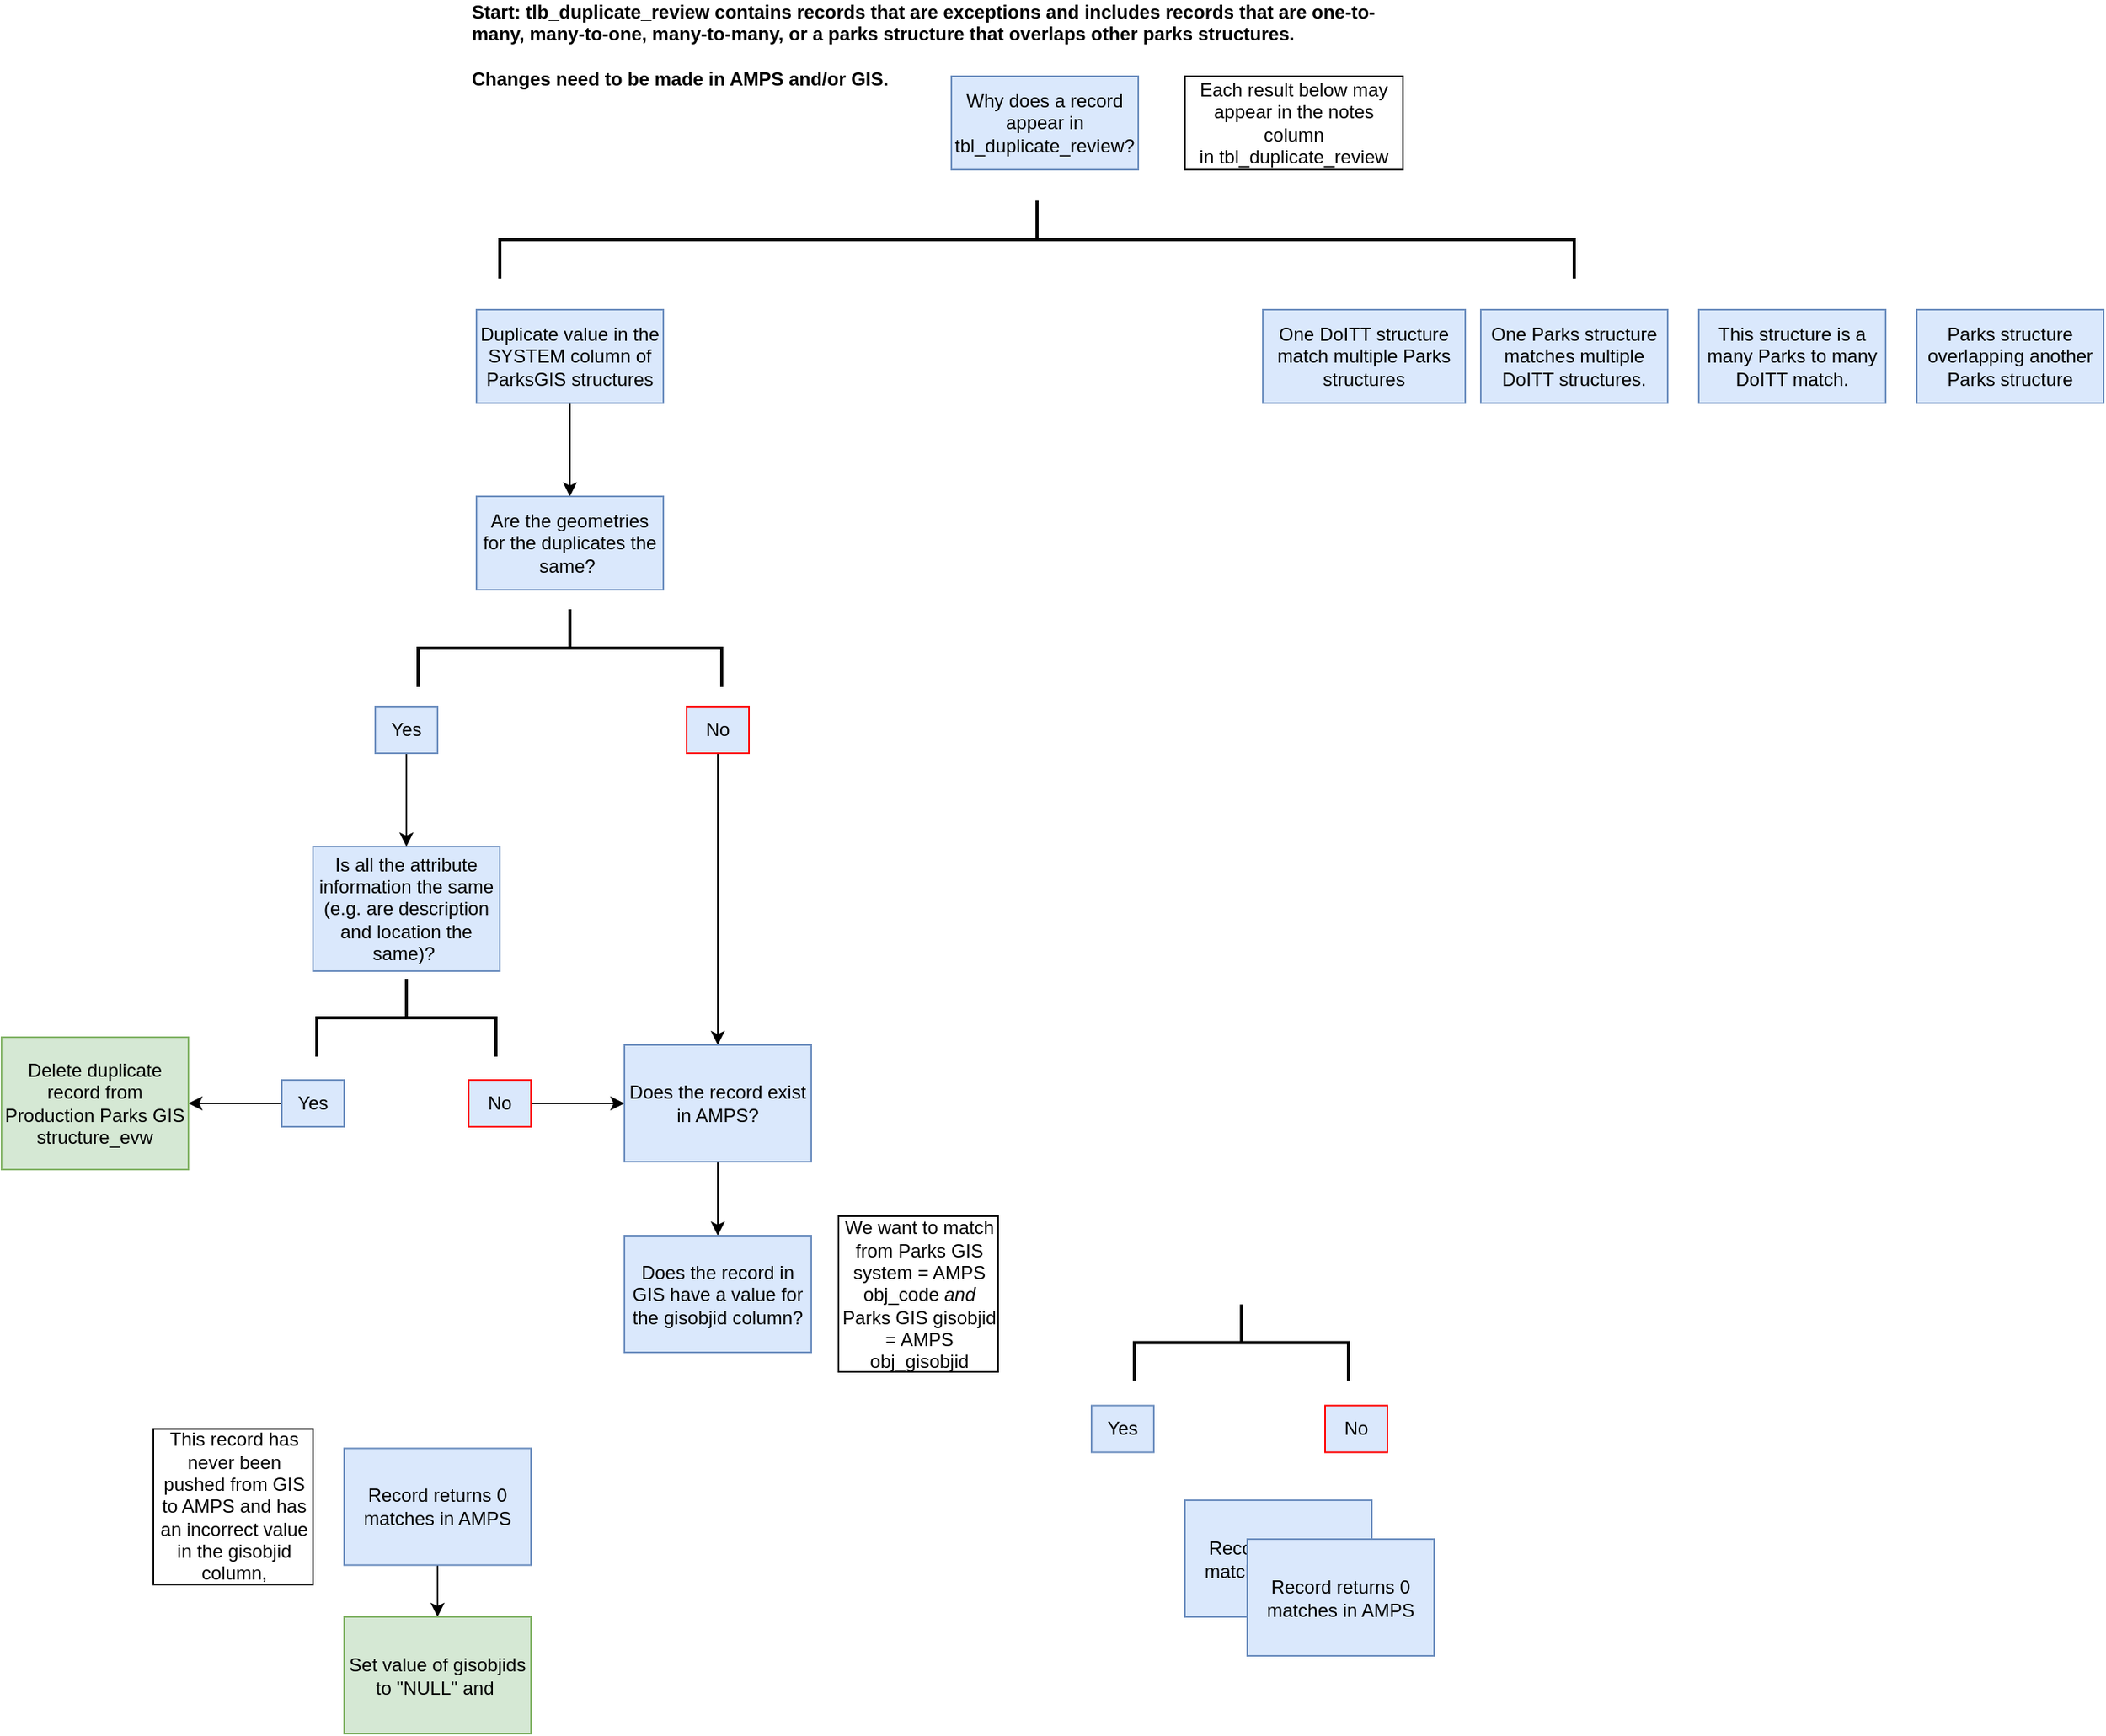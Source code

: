 <mxfile version="13.6.4" type="github">
  <diagram id="hUdBVl2sTiVrTUAv1wnK" name="Page-1">
    <mxGraphModel dx="1958" dy="1715" grid="1" gridSize="10" guides="1" tooltips="1" connect="1" arrows="1" fold="1" page="1" pageScale="1" pageWidth="850" pageHeight="1100" math="0" shadow="0">
      <root>
        <mxCell id="0" />
        <mxCell id="1" parent="0" />
        <mxCell id="Gdu_VGWDFXmtHtz_7FUW-9" value="&lt;div style=&quot;box-sizing: border-box&quot;&gt;&lt;font style=&quot;font-size: 12px&quot;&gt;This structure is a many Parks to many DoITT match.&lt;/font&gt;&lt;/div&gt;" style="rounded=0;whiteSpace=wrap;html=1;fillColor=#dae8fc;strokeColor=#6c8ebf;" vertex="1" parent="1">
          <mxGeometry x="850" y="160" width="120" height="60" as="geometry" />
        </mxCell>
        <mxCell id="Gdu_VGWDFXmtHtz_7FUW-10" value="&lt;div style=&quot;box-sizing: border-box ; font-family: &amp;#34;segoe ui&amp;#34; , , &amp;#34;apple color emoji&amp;#34; , &amp;#34;segoe ui emoji&amp;#34; , sans-serif&quot;&gt;One Parks structure matches multiple DoITT structures.&lt;/div&gt;" style="rounded=0;whiteSpace=wrap;html=1;fillColor=#dae8fc;strokeColor=#6c8ebf;" vertex="1" parent="1">
          <mxGeometry x="710" y="160" width="120" height="60" as="geometry" />
        </mxCell>
        <mxCell id="Gdu_VGWDFXmtHtz_7FUW-11" value="&lt;div style=&quot;box-sizing: border-box ; font-family: &amp;#34;segoe ui&amp;#34; , , &amp;#34;apple color emoji&amp;#34; , &amp;#34;segoe ui emoji&amp;#34; , sans-serif&quot;&gt;One DoITT structure match multiple Parks structures&lt;/div&gt;" style="rounded=0;whiteSpace=wrap;html=1;fillColor=#dae8fc;strokeColor=#6c8ebf;" vertex="1" parent="1">
          <mxGeometry x="570" y="160" width="130" height="60" as="geometry" />
        </mxCell>
        <mxCell id="Gdu_VGWDFXmtHtz_7FUW-12" value="Start: tlb_duplicate_review contains records that are exceptions and includes records that are one-to-many, many-to-one, many-to-many, or a parks structure that overlaps other parks structures.&amp;nbsp;&lt;br&gt;&lt;br&gt;Changes need to be made in AMPS and/or GIS.&amp;nbsp;" style="text;html=1;strokeColor=none;fillColor=none;align=left;verticalAlign=middle;whiteSpace=wrap;rounded=0;fontStyle=1" vertex="1" parent="1">
          <mxGeometry x="60" y="-20" width="600" height="20" as="geometry" />
        </mxCell>
        <mxCell id="Gdu_VGWDFXmtHtz_7FUW-13" value="&lt;div style=&quot;box-sizing: border-box ; font-family: &amp;#34;segoe ui&amp;#34; , , &amp;#34;apple color emoji&amp;#34; , &amp;#34;segoe ui emoji&amp;#34; , sans-serif ; font-size: 14px&quot;&gt;&lt;div style=&quot;box-sizing: border-box ; font-family: &amp;#34;segoe ui&amp;#34; , , &amp;#34;apple color emoji&amp;#34; , &amp;#34;segoe ui emoji&amp;#34; , sans-serif ; font-size: 12px&quot;&gt;Parks structure overlapping another Parks structure&lt;/div&gt;&lt;/div&gt;" style="rounded=0;whiteSpace=wrap;html=1;fillColor=#dae8fc;strokeColor=#6c8ebf;" vertex="1" parent="1">
          <mxGeometry x="990" y="160" width="120" height="60" as="geometry" />
        </mxCell>
        <mxCell id="Gdu_VGWDFXmtHtz_7FUW-21" value="" style="edgeStyle=orthogonalEdgeStyle;rounded=0;orthogonalLoop=1;jettySize=auto;html=1;" edge="1" parent="1" source="Gdu_VGWDFXmtHtz_7FUW-15">
          <mxGeometry relative="1" as="geometry">
            <mxPoint x="125" y="280" as="targetPoint" />
          </mxGeometry>
        </mxCell>
        <mxCell id="Gdu_VGWDFXmtHtz_7FUW-15" value="&lt;div style=&quot;box-sizing: border-box ; font-family: &amp;#34;segoe ui&amp;#34; , , &amp;#34;apple color emoji&amp;#34; , &amp;#34;segoe ui emoji&amp;#34; , sans-serif ; font-size: 14px&quot;&gt;&lt;div style=&quot;box-sizing: border-box ; font-family: &amp;#34;segoe ui&amp;#34; , , &amp;#34;apple color emoji&amp;#34; , &amp;#34;segoe ui emoji&amp;#34; , sans-serif ; font-size: 12px&quot;&gt;Duplicate value in the SYSTEM column of ParksGIS structures&lt;/div&gt;&lt;/div&gt;" style="rounded=0;whiteSpace=wrap;html=1;fillColor=#dae8fc;strokeColor=#6c8ebf;" vertex="1" parent="1">
          <mxGeometry x="65" y="160" width="120" height="60" as="geometry" />
        </mxCell>
        <mxCell id="Gdu_VGWDFXmtHtz_7FUW-17" value="Why does a record appear in tbl_duplicate_review?" style="rounded=0;whiteSpace=wrap;html=1;fillColor=#dae8fc;strokeColor=#6c8ebf;" vertex="1" parent="1">
          <mxGeometry x="370" y="10" width="120" height="60" as="geometry" />
        </mxCell>
        <mxCell id="Gdu_VGWDFXmtHtz_7FUW-18" value="" style="strokeWidth=2;html=1;shape=mxgraph.flowchart.annotation_2;align=left;labelPosition=right;pointerEvents=1;rotation=90;" vertex="1" parent="1">
          <mxGeometry x="400" y="-230" width="50" height="690" as="geometry" />
        </mxCell>
        <mxCell id="Gdu_VGWDFXmtHtz_7FUW-19" value="&lt;div style=&quot;box-sizing: border-box ; font-family: &amp;#34;segoe ui&amp;#34; , , &amp;#34;apple color emoji&amp;#34; , &amp;#34;segoe ui emoji&amp;#34; , sans-serif ; font-size: 14px&quot;&gt;&lt;div style=&quot;box-sizing: border-box ; font-family: &amp;#34;segoe ui&amp;#34; , , &amp;#34;apple color emoji&amp;#34; , &amp;#34;segoe ui emoji&amp;#34; , sans-serif ; font-size: 12px&quot;&gt;Each result below may appear in the notes column in&amp;nbsp;&lt;span&gt;tbl_duplicate_review&lt;/span&gt;&lt;/div&gt;&lt;/div&gt;" style="rounded=0;whiteSpace=wrap;html=1;" vertex="1" parent="1">
          <mxGeometry x="520" y="10" width="140" height="60" as="geometry" />
        </mxCell>
        <mxCell id="Gdu_VGWDFXmtHtz_7FUW-23" value="Are the geometries for the duplicates the same?&amp;nbsp;" style="rounded=0;whiteSpace=wrap;html=1;fillColor=#dae8fc;strokeColor=#6c8ebf;" vertex="1" parent="1">
          <mxGeometry x="65" y="280" width="120" height="60" as="geometry" />
        </mxCell>
        <mxCell id="Gdu_VGWDFXmtHtz_7FUW-30" value="" style="edgeStyle=orthogonalEdgeStyle;rounded=0;orthogonalLoop=1;jettySize=auto;html=1;" edge="1" parent="1" source="Gdu_VGWDFXmtHtz_7FUW-27" target="Gdu_VGWDFXmtHtz_7FUW-29">
          <mxGeometry relative="1" as="geometry" />
        </mxCell>
        <mxCell id="Gdu_VGWDFXmtHtz_7FUW-27" value="Yes" style="rounded=0;whiteSpace=wrap;html=1;fillColor=#dae8fc;strokeColor=#6c8ebf;" vertex="1" parent="1">
          <mxGeometry y="415" width="40" height="30" as="geometry" />
        </mxCell>
        <mxCell id="Gdu_VGWDFXmtHtz_7FUW-43" value="" style="edgeStyle=orthogonalEdgeStyle;rounded=0;orthogonalLoop=1;jettySize=auto;html=1;entryX=0.5;entryY=0;entryDx=0;entryDy=0;" edge="1" parent="1" source="Gdu_VGWDFXmtHtz_7FUW-28" target="Gdu_VGWDFXmtHtz_7FUW-44">
          <mxGeometry relative="1" as="geometry">
            <mxPoint x="220" y="505" as="targetPoint" />
          </mxGeometry>
        </mxCell>
        <mxCell id="Gdu_VGWDFXmtHtz_7FUW-28" value="No" style="rounded=0;whiteSpace=wrap;html=1;fillColor=#dae8fc;strokeColor=#FF0000;" vertex="1" parent="1">
          <mxGeometry x="200" y="415" width="40" height="30" as="geometry" />
        </mxCell>
        <mxCell id="Gdu_VGWDFXmtHtz_7FUW-29" value="Is all the attribute information the same (e.g. are description and location the same)?&amp;nbsp;" style="rounded=0;whiteSpace=wrap;html=1;fillColor=#dae8fc;strokeColor=#6c8ebf;" vertex="1" parent="1">
          <mxGeometry x="-40" y="505" width="120" height="80" as="geometry" />
        </mxCell>
        <mxCell id="Gdu_VGWDFXmtHtz_7FUW-55" value="" style="edgeStyle=orthogonalEdgeStyle;rounded=0;orthogonalLoop=1;jettySize=auto;html=1;" edge="1" parent="1" source="Gdu_VGWDFXmtHtz_7FUW-34" target="Gdu_VGWDFXmtHtz_7FUW-38">
          <mxGeometry relative="1" as="geometry" />
        </mxCell>
        <mxCell id="Gdu_VGWDFXmtHtz_7FUW-34" value="Yes" style="rounded=0;whiteSpace=wrap;html=1;fillColor=#dae8fc;strokeColor=#6c8ebf;" vertex="1" parent="1">
          <mxGeometry x="-60" y="655" width="40" height="30" as="geometry" />
        </mxCell>
        <mxCell id="Gdu_VGWDFXmtHtz_7FUW-60" value="" style="edgeStyle=orthogonalEdgeStyle;rounded=0;orthogonalLoop=1;jettySize=auto;html=1;" edge="1" parent="1" source="Gdu_VGWDFXmtHtz_7FUW-35" target="Gdu_VGWDFXmtHtz_7FUW-44">
          <mxGeometry relative="1" as="geometry" />
        </mxCell>
        <mxCell id="Gdu_VGWDFXmtHtz_7FUW-35" value="No" style="rounded=0;whiteSpace=wrap;html=1;fillColor=#dae8fc;strokeColor=#FF0000;" vertex="1" parent="1">
          <mxGeometry x="60" y="655" width="40" height="30" as="geometry" />
        </mxCell>
        <mxCell id="Gdu_VGWDFXmtHtz_7FUW-38" value="Delete duplicate record from Production Parks GIS structure_evw" style="rounded=0;whiteSpace=wrap;html=1;fillColor=#d5e8d4;strokeColor=#82b366;" vertex="1" parent="1">
          <mxGeometry x="-240" y="627.5" width="120" height="85" as="geometry" />
        </mxCell>
        <mxCell id="Gdu_VGWDFXmtHtz_7FUW-58" value="" style="edgeStyle=orthogonalEdgeStyle;rounded=0;orthogonalLoop=1;jettySize=auto;html=1;" edge="1" parent="1" source="Gdu_VGWDFXmtHtz_7FUW-44" target="Gdu_VGWDFXmtHtz_7FUW-52">
          <mxGeometry relative="1" as="geometry" />
        </mxCell>
        <mxCell id="Gdu_VGWDFXmtHtz_7FUW-44" value="Does the record exist in AMPS?" style="rounded=0;whiteSpace=wrap;html=1;fillColor=#dae8fc;strokeColor=#6c8ebf;" vertex="1" parent="1">
          <mxGeometry x="160" y="632.5" width="120" height="75" as="geometry" />
        </mxCell>
        <mxCell id="Gdu_VGWDFXmtHtz_7FUW-45" value="" style="strokeWidth=2;html=1;shape=mxgraph.flowchart.annotation_2;align=left;labelPosition=right;pointerEvents=1;rotation=90;" vertex="1" parent="1">
          <mxGeometry x="100" y="280" width="50" height="195" as="geometry" />
        </mxCell>
        <mxCell id="Gdu_VGWDFXmtHtz_7FUW-49" value="Yes" style="rounded=0;whiteSpace=wrap;html=1;fillColor=#dae8fc;strokeColor=#6c8ebf;" vertex="1" parent="1">
          <mxGeometry x="460" y="864.2" width="40" height="30" as="geometry" />
        </mxCell>
        <mxCell id="Gdu_VGWDFXmtHtz_7FUW-50" value="No" style="rounded=0;whiteSpace=wrap;html=1;fillColor=#dae8fc;strokeColor=#FF0000;" vertex="1" parent="1">
          <mxGeometry x="610" y="864.2" width="40" height="30" as="geometry" />
        </mxCell>
        <mxCell id="Gdu_VGWDFXmtHtz_7FUW-51" value="" style="strokeWidth=2;html=1;shape=mxgraph.flowchart.annotation_2;align=left;labelPosition=right;pointerEvents=1;rotation=90;" vertex="1" parent="1">
          <mxGeometry x="531.7" y="755" width="49.11" height="137.5" as="geometry" />
        </mxCell>
        <mxCell id="Gdu_VGWDFXmtHtz_7FUW-52" value="Does the record in GIS have a value for the gisobjid column?" style="rounded=0;whiteSpace=wrap;html=1;fillColor=#dae8fc;strokeColor=#6c8ebf;" vertex="1" parent="1">
          <mxGeometry x="160" y="755" width="120" height="75" as="geometry" />
        </mxCell>
        <mxCell id="Gdu_VGWDFXmtHtz_7FUW-54" value="" style="strokeWidth=2;html=1;shape=mxgraph.flowchart.annotation_2;align=left;labelPosition=right;pointerEvents=1;rotation=90;" vertex="1" parent="1">
          <mxGeometry x="-5" y="557.5" width="50" height="115" as="geometry" />
        </mxCell>
        <mxCell id="Gdu_VGWDFXmtHtz_7FUW-56" value="We want to match from Parks GIS system = AMPS obj_code &lt;i&gt;and&lt;/i&gt; Parks GIS gisobjid = AMPS obj_gisobjid" style="rounded=0;whiteSpace=wrap;html=1;" vertex="1" parent="1">
          <mxGeometry x="297.5" y="742.5" width="102.5" height="100" as="geometry" />
        </mxCell>
        <mxCell id="Gdu_VGWDFXmtHtz_7FUW-66" value="" style="edgeStyle=orthogonalEdgeStyle;rounded=0;orthogonalLoop=1;jettySize=auto;html=1;" edge="1" parent="1" source="Gdu_VGWDFXmtHtz_7FUW-61" target="Gdu_VGWDFXmtHtz_7FUW-65">
          <mxGeometry relative="1" as="geometry" />
        </mxCell>
        <mxCell id="Gdu_VGWDFXmtHtz_7FUW-61" value="Record returns 0 matches in AMPS" style="rounded=0;whiteSpace=wrap;html=1;fillColor=#dae8fc;strokeColor=#6c8ebf;" vertex="1" parent="1">
          <mxGeometry x="-20" y="891.7" width="120" height="75" as="geometry" />
        </mxCell>
        <mxCell id="Gdu_VGWDFXmtHtz_7FUW-62" value="Record returns 0 matches in AMPS" style="rounded=0;whiteSpace=wrap;html=1;fillColor=#dae8fc;strokeColor=#6c8ebf;" vertex="1" parent="1">
          <mxGeometry x="520" y="925" width="120" height="75" as="geometry" />
        </mxCell>
        <mxCell id="Gdu_VGWDFXmtHtz_7FUW-63" value="Record returns 0 matches in AMPS" style="rounded=0;whiteSpace=wrap;html=1;fillColor=#dae8fc;strokeColor=#6c8ebf;" vertex="1" parent="1">
          <mxGeometry x="560" y="950" width="120" height="75" as="geometry" />
        </mxCell>
        <mxCell id="Gdu_VGWDFXmtHtz_7FUW-64" value="This record has never been pushed from GIS to AMPS and has an incorrect value in the gisobjid column," style="rounded=0;whiteSpace=wrap;html=1;" vertex="1" parent="1">
          <mxGeometry x="-142.5" y="879.2" width="102.5" height="100" as="geometry" />
        </mxCell>
        <mxCell id="Gdu_VGWDFXmtHtz_7FUW-65" value="Set value of gisobjids to &quot;NULL&quot; and&amp;nbsp;" style="rounded=0;whiteSpace=wrap;html=1;fillColor=#d5e8d4;strokeColor=#82b366;" vertex="1" parent="1">
          <mxGeometry x="-20" y="1000" width="120" height="75" as="geometry" />
        </mxCell>
      </root>
    </mxGraphModel>
  </diagram>
</mxfile>
